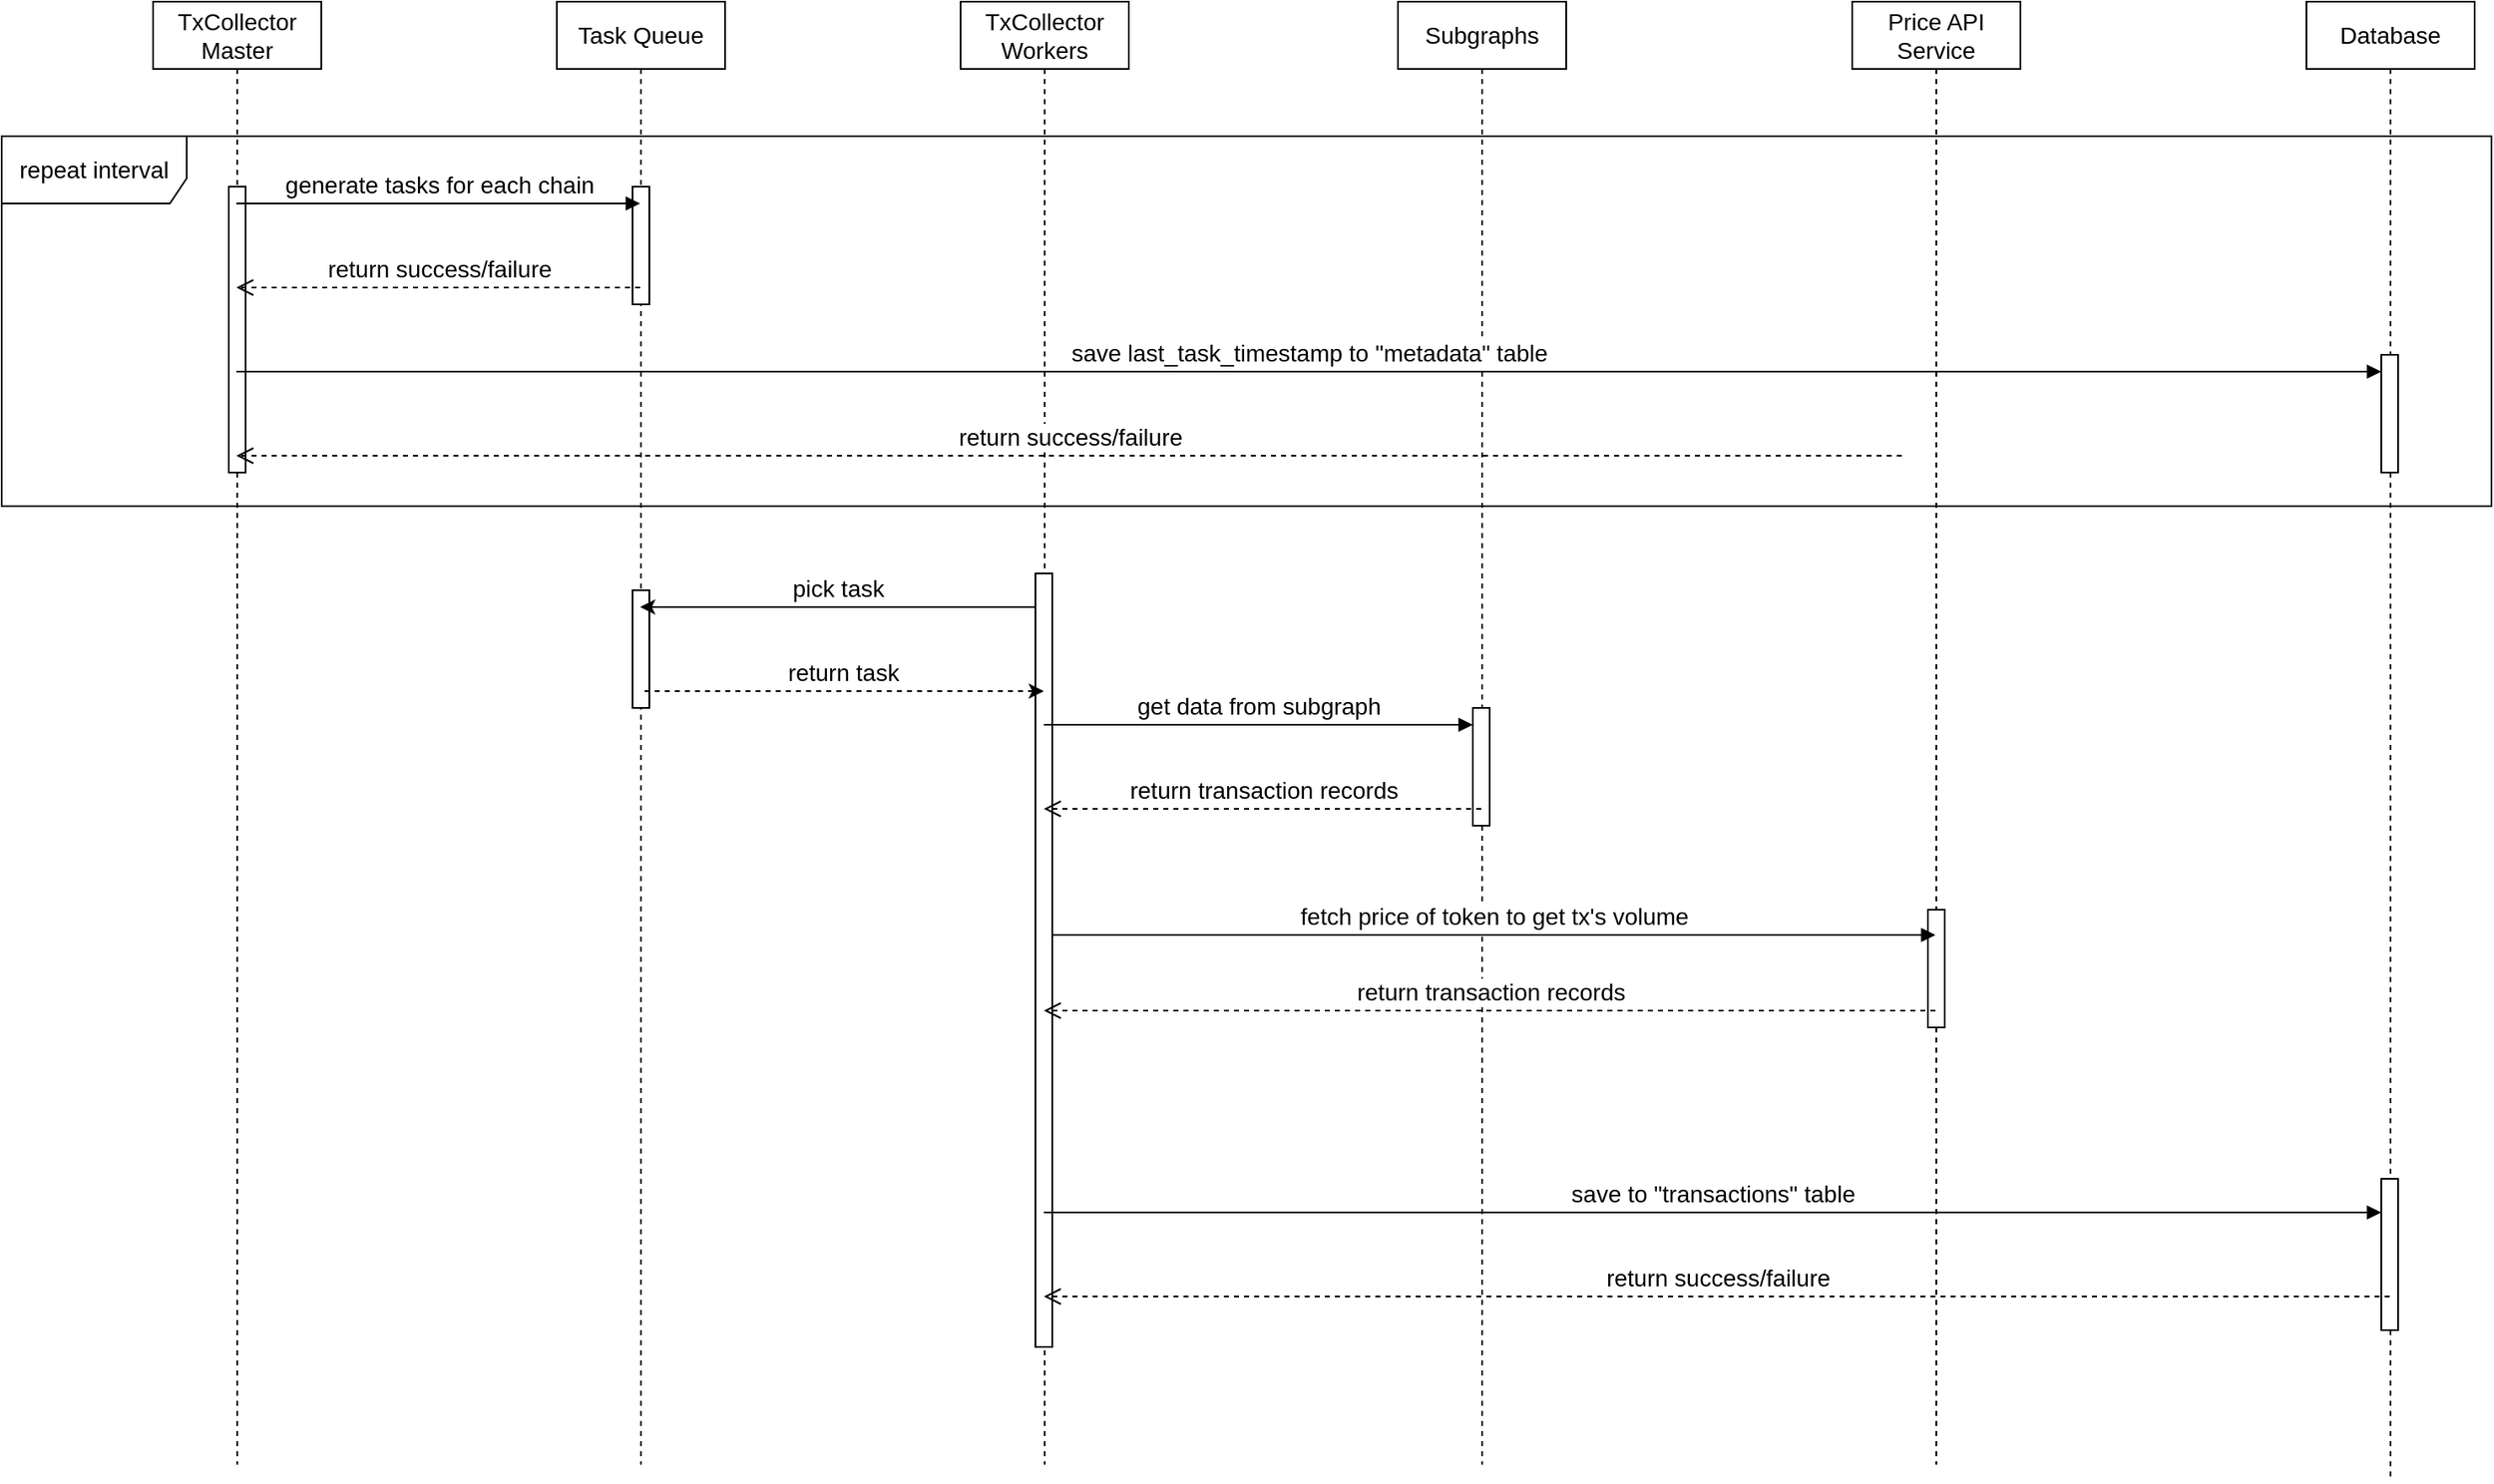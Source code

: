 <mxfile version="18.1.3" type="github">
  <diagram id="xshZSx2JP2BZRt7j3EUO" name="Page-1">
    <mxGraphModel dx="1298" dy="728" grid="1" gridSize="10" guides="1" tooltips="1" connect="1" arrows="1" fold="1" page="1" pageScale="1" pageWidth="850" pageHeight="1100" math="0" shadow="0">
      <root>
        <mxCell id="0" />
        <mxCell id="1" parent="0" />
        <mxCell id="DtTm24AxTZqHVivy6d-y-20" value="repeat interval" style="shape=umlFrame;whiteSpace=wrap;html=1;fontSize=14;width=110;height=40;" vertex="1" parent="1">
          <mxGeometry x="90" y="120" width="1480" height="220" as="geometry" />
        </mxCell>
        <mxCell id="DtTm24AxTZqHVivy6d-y-1" value="TxCollector Master" style="shape=umlLifeline;perimeter=lifelinePerimeter;whiteSpace=wrap;html=1;container=1;collapsible=0;recursiveResize=0;outlineConnect=0;fontSize=14;" vertex="1" parent="1">
          <mxGeometry x="180" y="40" width="100" height="870" as="geometry" />
        </mxCell>
        <mxCell id="DtTm24AxTZqHVivy6d-y-21" value="" style="html=1;points=[];perimeter=orthogonalPerimeter;fontSize=14;" vertex="1" parent="DtTm24AxTZqHVivy6d-y-1">
          <mxGeometry x="45" y="110" width="10" height="170" as="geometry" />
        </mxCell>
        <mxCell id="DtTm24AxTZqHVivy6d-y-2" value="Task Queue" style="shape=umlLifeline;perimeter=lifelinePerimeter;whiteSpace=wrap;html=1;container=1;collapsible=0;recursiveResize=0;outlineConnect=0;fontSize=14;" vertex="1" parent="1">
          <mxGeometry x="420" y="40" width="100" height="870" as="geometry" />
        </mxCell>
        <mxCell id="DtTm24AxTZqHVivy6d-y-22" value="" style="html=1;points=[];perimeter=orthogonalPerimeter;fontSize=14;" vertex="1" parent="DtTm24AxTZqHVivy6d-y-2">
          <mxGeometry x="45" y="110" width="10" height="70" as="geometry" />
        </mxCell>
        <mxCell id="DtTm24AxTZqHVivy6d-y-25" value="" style="html=1;points=[];perimeter=orthogonalPerimeter;fontSize=14;" vertex="1" parent="DtTm24AxTZqHVivy6d-y-2">
          <mxGeometry x="45" y="350" width="10" height="70" as="geometry" />
        </mxCell>
        <mxCell id="DtTm24AxTZqHVivy6d-y-3" value="TxCollector Workers" style="shape=umlLifeline;perimeter=lifelinePerimeter;whiteSpace=wrap;html=1;container=1;collapsible=0;recursiveResize=0;outlineConnect=0;fontSize=14;" vertex="1" parent="1">
          <mxGeometry x="660" y="40" width="100" height="870" as="geometry" />
        </mxCell>
        <mxCell id="DtTm24AxTZqHVivy6d-y-24" value="" style="html=1;points=[];perimeter=orthogonalPerimeter;fontSize=14;" vertex="1" parent="DtTm24AxTZqHVivy6d-y-3">
          <mxGeometry x="44.5" y="340" width="10" height="460" as="geometry" />
        </mxCell>
        <mxCell id="DtTm24AxTZqHVivy6d-y-4" value="Subgraphs" style="shape=umlLifeline;perimeter=lifelinePerimeter;whiteSpace=wrap;html=1;container=1;collapsible=0;recursiveResize=0;outlineConnect=0;fontSize=14;" vertex="1" parent="1">
          <mxGeometry x="920" y="40" width="100" height="870" as="geometry" />
        </mxCell>
        <mxCell id="DtTm24AxTZqHVivy6d-y-26" value="" style="html=1;points=[];perimeter=orthogonalPerimeter;fontSize=14;" vertex="1" parent="DtTm24AxTZqHVivy6d-y-4">
          <mxGeometry x="44.5" y="420" width="10" height="70" as="geometry" />
        </mxCell>
        <mxCell id="DtTm24AxTZqHVivy6d-y-5" value="Database" style="shape=umlLifeline;perimeter=lifelinePerimeter;whiteSpace=wrap;html=1;container=1;collapsible=0;recursiveResize=0;outlineConnect=0;fontSize=14;" vertex="1" parent="1">
          <mxGeometry x="1460" y="40" width="100" height="880" as="geometry" />
        </mxCell>
        <mxCell id="DtTm24AxTZqHVivy6d-y-23" value="" style="html=1;points=[];perimeter=orthogonalPerimeter;fontSize=14;" vertex="1" parent="DtTm24AxTZqHVivy6d-y-5">
          <mxGeometry x="44.5" y="210" width="10" height="70" as="geometry" />
        </mxCell>
        <mxCell id="DtTm24AxTZqHVivy6d-y-27" value="" style="html=1;points=[];perimeter=orthogonalPerimeter;fontSize=14;" vertex="1" parent="DtTm24AxTZqHVivy6d-y-5">
          <mxGeometry x="44.5" y="700" width="10" height="90" as="geometry" />
        </mxCell>
        <mxCell id="DtTm24AxTZqHVivy6d-y-6" value="generate tasks for each chain" style="html=1;verticalAlign=bottom;endArrow=block;rounded=0;fontSize=14;" edge="1" parent="1">
          <mxGeometry width="80" relative="1" as="geometry">
            <mxPoint x="229.5" y="160" as="sourcePoint" />
            <mxPoint x="469.5" y="160" as="targetPoint" />
          </mxGeometry>
        </mxCell>
        <mxCell id="DtTm24AxTZqHVivy6d-y-7" value="return success/failure" style="html=1;verticalAlign=bottom;endArrow=open;dashed=1;endSize=8;rounded=0;fontSize=14;" edge="1" parent="1">
          <mxGeometry relative="1" as="geometry">
            <mxPoint x="469.5" y="210" as="sourcePoint" />
            <mxPoint x="229.5" y="210" as="targetPoint" />
          </mxGeometry>
        </mxCell>
        <mxCell id="DtTm24AxTZqHVivy6d-y-8" value="pick task" style="html=1;verticalAlign=bottom;endArrow=none;rounded=0;fontSize=14;startArrow=classic;startFill=1;endFill=0;" edge="1" parent="1" target="DtTm24AxTZqHVivy6d-y-24">
          <mxGeometry width="80" relative="1" as="geometry">
            <mxPoint x="469.5" y="400" as="sourcePoint" />
            <mxPoint x="709.5" y="400" as="targetPoint" />
          </mxGeometry>
        </mxCell>
        <mxCell id="DtTm24AxTZqHVivy6d-y-9" value="return task" style="html=1;verticalAlign=bottom;endArrow=none;dashed=1;endSize=8;rounded=0;fontSize=14;startArrow=classic;startFill=1;endFill=0;" edge="1" parent="1">
          <mxGeometry relative="1" as="geometry">
            <mxPoint x="709.5" y="450" as="sourcePoint" />
            <mxPoint x="469.5" y="450" as="targetPoint" />
          </mxGeometry>
        </mxCell>
        <mxCell id="DtTm24AxTZqHVivy6d-y-10" value="get data from subgraph" style="html=1;verticalAlign=bottom;endArrow=block;rounded=0;fontSize=14;" edge="1" parent="1" target="DtTm24AxTZqHVivy6d-y-26">
          <mxGeometry width="80" relative="1" as="geometry">
            <mxPoint x="709.5" y="470" as="sourcePoint" />
            <mxPoint x="969.5" y="470" as="targetPoint" />
          </mxGeometry>
        </mxCell>
        <mxCell id="DtTm24AxTZqHVivy6d-y-12" value="return transaction records" style="html=1;verticalAlign=bottom;endArrow=open;dashed=1;endSize=8;rounded=0;fontSize=14;" edge="1" parent="1">
          <mxGeometry relative="1" as="geometry">
            <mxPoint x="969.5" y="520" as="sourcePoint" />
            <mxPoint x="709.5" y="520" as="targetPoint" />
          </mxGeometry>
        </mxCell>
        <mxCell id="DtTm24AxTZqHVivy6d-y-14" value="save to &quot;transactions&quot; table" style="html=1;verticalAlign=bottom;endArrow=block;rounded=0;fontSize=14;" edge="1" parent="1" target="DtTm24AxTZqHVivy6d-y-27">
          <mxGeometry width="80" relative="1" as="geometry">
            <mxPoint x="709.5" y="760" as="sourcePoint" />
            <mxPoint x="1219.5" y="760" as="targetPoint" />
          </mxGeometry>
        </mxCell>
        <mxCell id="DtTm24AxTZqHVivy6d-y-17" value="save last_task_timestamp to &quot;metadata&quot; table" style="html=1;verticalAlign=bottom;endArrow=block;rounded=0;fontSize=14;" edge="1" parent="1" target="DtTm24AxTZqHVivy6d-y-23">
          <mxGeometry width="80" relative="1" as="geometry">
            <mxPoint x="229.5" y="260" as="sourcePoint" />
            <mxPoint x="1219.5" y="260" as="targetPoint" />
          </mxGeometry>
        </mxCell>
        <mxCell id="DtTm24AxTZqHVivy6d-y-18" value="return success/failure" style="html=1;verticalAlign=bottom;endArrow=open;dashed=1;endSize=8;rounded=0;fontSize=14;" edge="1" parent="1">
          <mxGeometry relative="1" as="geometry">
            <mxPoint x="1219.5" y="310" as="sourcePoint" />
            <mxPoint x="229.5" y="310" as="targetPoint" />
          </mxGeometry>
        </mxCell>
        <mxCell id="DtTm24AxTZqHVivy6d-y-15" value="return success/failure" style="html=1;verticalAlign=bottom;endArrow=open;dashed=1;endSize=8;rounded=0;fontSize=14;" edge="1" parent="1">
          <mxGeometry relative="1" as="geometry">
            <mxPoint x="1509.5" y="810" as="sourcePoint" />
            <mxPoint x="709.5" y="810" as="targetPoint" />
          </mxGeometry>
        </mxCell>
        <mxCell id="DtTm24AxTZqHVivy6d-y-28" value="Price API Service" style="shape=umlLifeline;perimeter=lifelinePerimeter;whiteSpace=wrap;html=1;container=1;collapsible=0;recursiveResize=0;outlineConnect=0;fontSize=14;" vertex="1" parent="1">
          <mxGeometry x="1190" y="40" width="100" height="870" as="geometry" />
        </mxCell>
        <mxCell id="DtTm24AxTZqHVivy6d-y-32" value="" style="html=1;points=[];perimeter=orthogonalPerimeter;fontSize=14;" vertex="1" parent="DtTm24AxTZqHVivy6d-y-28">
          <mxGeometry x="45" y="540" width="10" height="70" as="geometry" />
        </mxCell>
        <mxCell id="DtTm24AxTZqHVivy6d-y-30" value="fetch price of token to get tx&#39;s volume" style="html=1;verticalAlign=bottom;endArrow=block;rounded=0;fontSize=14;exitX=0.95;exitY=0.75;exitDx=0;exitDy=0;exitPerimeter=0;" edge="1" parent="1">
          <mxGeometry width="80" relative="1" as="geometry">
            <mxPoint x="714" y="595" as="sourcePoint" />
            <mxPoint x="1239.5" y="595" as="targetPoint" />
          </mxGeometry>
        </mxCell>
        <mxCell id="DtTm24AxTZqHVivy6d-y-31" value="return transaction records" style="html=1;verticalAlign=bottom;endArrow=open;dashed=1;endSize=8;rounded=0;fontSize=14;" edge="1" parent="1">
          <mxGeometry relative="1" as="geometry">
            <mxPoint x="1239.5" y="640" as="sourcePoint" />
            <mxPoint x="709.5" y="640" as="targetPoint" />
          </mxGeometry>
        </mxCell>
      </root>
    </mxGraphModel>
  </diagram>
</mxfile>
